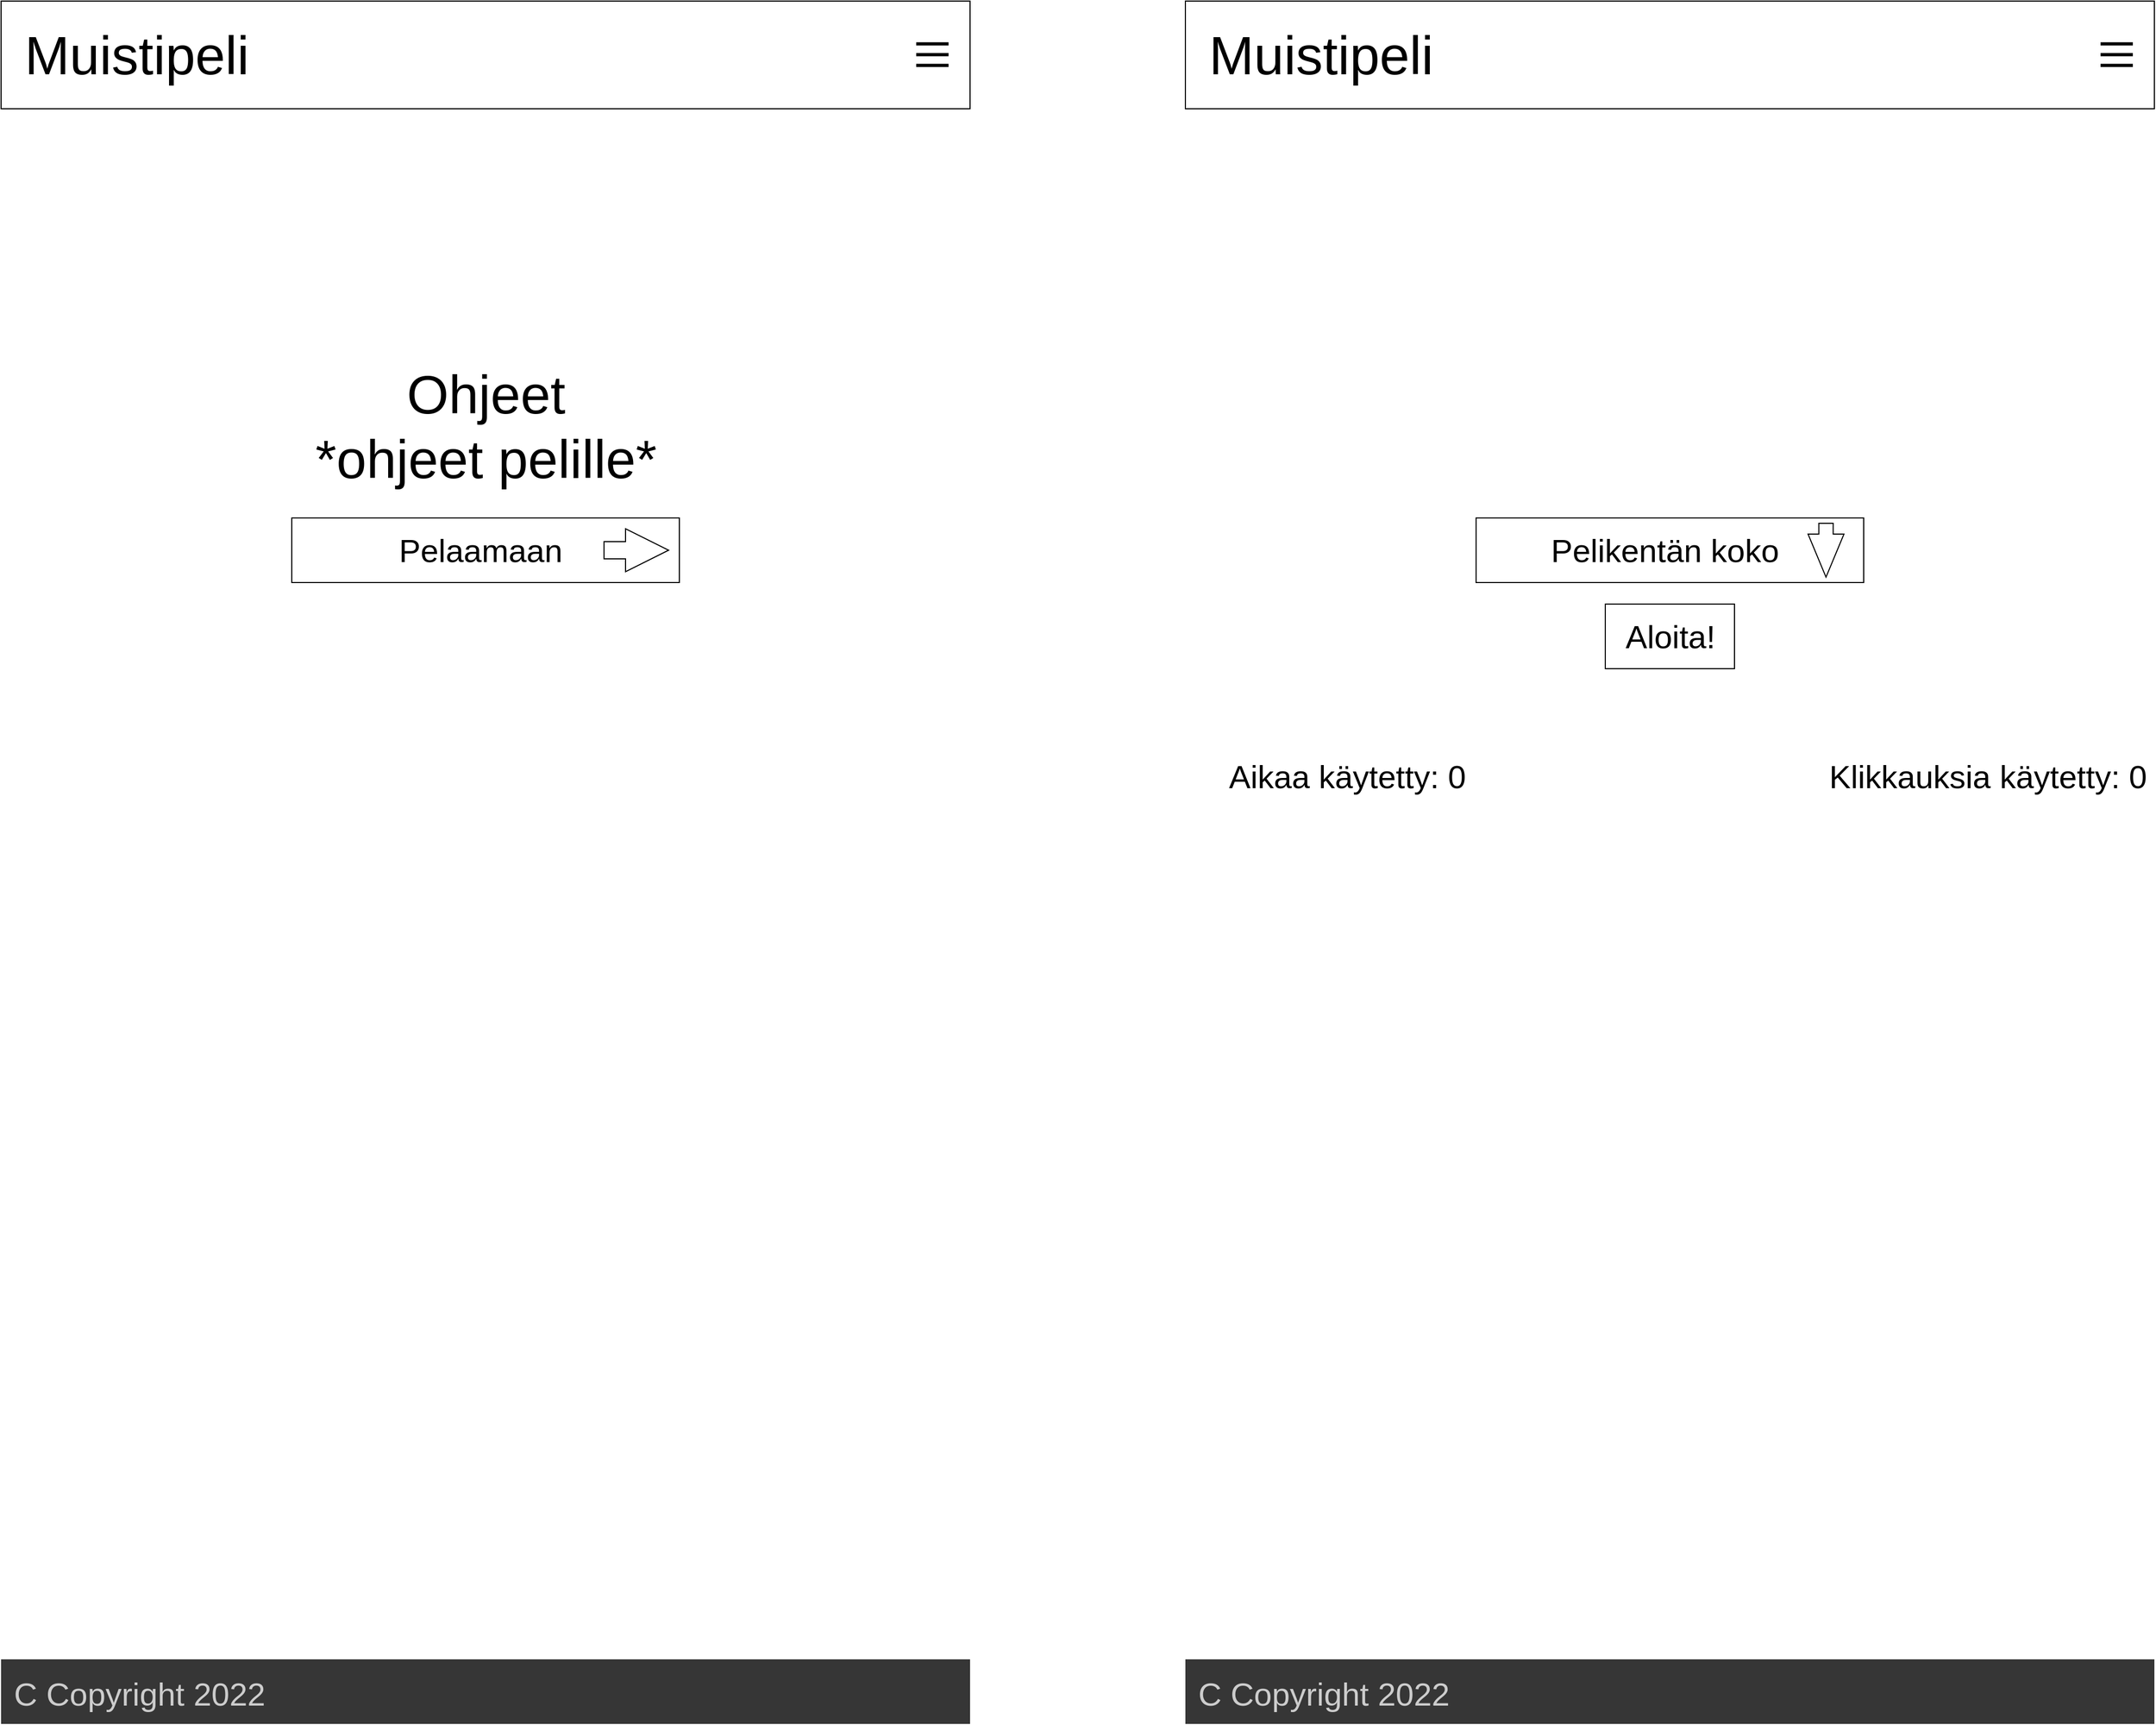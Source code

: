 <mxfile version="16.4.6" type="device"><diagram id="IzSZO6eIXm9UGyEz7oB-" name="Page-1"><mxGraphModel dx="2844" dy="1544" grid="1" gridSize="10" guides="1" tooltips="1" connect="1" arrows="1" fold="1" page="1" pageScale="1" pageWidth="900" pageHeight="1600" math="0" shadow="0"><root><mxCell id="0"/><mxCell id="1" parent="0"/><mxCell id="OAfk4wQyiWvGHQdiMOYI-1" value="" style="rounded=0;whiteSpace=wrap;html=1;" vertex="1" parent="1"><mxGeometry width="900" height="100" as="geometry"/></mxCell><mxCell id="OAfk4wQyiWvGHQdiMOYI-2" value="&lt;span style=&quot;font-size: 50px&quot;&gt;Muistipeli&lt;/span&gt;" style="text;html=1;resizable=0;autosize=1;align=left;verticalAlign=middle;points=[];fillColor=none;strokeColor=none;rounded=0;" vertex="1" parent="1"><mxGeometry x="20" y="35" width="220" height="30" as="geometry"/></mxCell><mxCell id="OAfk4wQyiWvGHQdiMOYI-3" value="Ohjeet&lt;br&gt;*ohjeet pelille*" style="text;html=1;resizable=0;autosize=1;align=center;verticalAlign=middle;points=[];fillColor=none;strokeColor=none;rounded=0;fontSize=50;" vertex="1" parent="1"><mxGeometry x="285" y="330" width="330" height="130" as="geometry"/></mxCell><mxCell id="OAfk4wQyiWvGHQdiMOYI-4" value="" style="verticalLabelPosition=bottom;verticalAlign=top;html=1;shape=mxgraph.basic.rect;fillColor2=none;strokeWidth=1;size=20;indent=5;fontSize=50;fillColor=#363636;strokeColor=none;shadow=0;" vertex="1" parent="1"><mxGeometry y="1540" width="900" height="60" as="geometry"/></mxCell><mxCell id="OAfk4wQyiWvGHQdiMOYI-5" value="&lt;font color=&quot;#cccccc&quot; style=&quot;font-size: 30px&quot;&gt;C Copyright 2022&lt;/font&gt;" style="text;html=1;resizable=0;autosize=1;align=left;verticalAlign=middle;points=[];fillColor=none;strokeColor=none;rounded=0;shadow=0;fontSize=50;" vertex="1" parent="1"><mxGeometry x="10" y="1530" width="250" height="70" as="geometry"/></mxCell><mxCell id="OAfk4wQyiWvGHQdiMOYI-11" value="" style="endArrow=none;html=1;rounded=0;fontSize=30;fontColor=#CCCCCC;strokeWidth=3;" edge="1" parent="1"><mxGeometry relative="1" as="geometry"><mxPoint x="850" y="39.8" as="sourcePoint"/><mxPoint x="880" y="39.8" as="targetPoint"/><Array as="points"><mxPoint x="870" y="39.8"/></Array></mxGeometry></mxCell><mxCell id="OAfk4wQyiWvGHQdiMOYI-12" value="" style="endArrow=none;html=1;rounded=0;fontSize=30;fontColor=#CCCCCC;strokeWidth=3;" edge="1" parent="1"><mxGeometry relative="1" as="geometry"><mxPoint x="850" y="49.8" as="sourcePoint"/><mxPoint x="880" y="49.8" as="targetPoint"/></mxGeometry></mxCell><mxCell id="OAfk4wQyiWvGHQdiMOYI-13" value="" style="endArrow=none;html=1;rounded=0;fontSize=30;fontColor=#CCCCCC;strokeWidth=3;" edge="1" parent="1"><mxGeometry relative="1" as="geometry"><mxPoint x="850" y="59.8" as="sourcePoint"/><mxPoint x="880" y="59.8" as="targetPoint"/></mxGeometry></mxCell><mxCell id="OAfk4wQyiWvGHQdiMOYI-14" value="" style="verticalLabelPosition=bottom;verticalAlign=top;html=1;shape=mxgraph.basic.rect;fillColor2=none;strokeWidth=1;size=20;indent=5;shadow=0;fontSize=30;fontColor=#CCCCCC;fillColor=#FFFFFF;" vertex="1" parent="1"><mxGeometry x="270" y="480" width="360" height="60" as="geometry"/></mxCell><mxCell id="OAfk4wQyiWvGHQdiMOYI-15" value="" style="html=1;shadow=0;dashed=0;align=center;verticalAlign=middle;shape=mxgraph.arrows2.arrow;dy=0.6;dx=40;notch=0;fontSize=30;fontColor=#CCCCCC;fillColor=#FFFFFF;" vertex="1" parent="1"><mxGeometry x="560" y="490" width="60" height="40" as="geometry"/></mxCell><mxCell id="OAfk4wQyiWvGHQdiMOYI-16" value="&lt;font color=&quot;#000000&quot;&gt;Pelaamaan&lt;/font&gt;" style="text;html=1;resizable=0;autosize=1;align=center;verticalAlign=middle;points=[];fillColor=none;strokeColor=none;rounded=0;shadow=0;fontSize=30;fontColor=#CCCCCC;" vertex="1" parent="1"><mxGeometry x="360" y="490" width="170" height="40" as="geometry"/></mxCell><mxCell id="OAfk4wQyiWvGHQdiMOYI-17" value="" style="rounded=0;whiteSpace=wrap;html=1;" vertex="1" parent="1"><mxGeometry x="1100" width="900" height="100" as="geometry"/></mxCell><mxCell id="OAfk4wQyiWvGHQdiMOYI-18" value="&lt;span style=&quot;font-size: 50px&quot;&gt;Muistipeli&lt;/span&gt;" style="text;html=1;resizable=0;autosize=1;align=left;verticalAlign=middle;points=[];fillColor=none;strokeColor=none;rounded=0;" vertex="1" parent="1"><mxGeometry x="1120" y="35" width="220" height="30" as="geometry"/></mxCell><mxCell id="OAfk4wQyiWvGHQdiMOYI-20" value="" style="verticalLabelPosition=bottom;verticalAlign=top;html=1;shape=mxgraph.basic.rect;fillColor2=none;strokeWidth=1;size=20;indent=5;fontSize=50;fillColor=#363636;strokeColor=none;shadow=0;" vertex="1" parent="1"><mxGeometry x="1100" y="1540" width="900" height="60" as="geometry"/></mxCell><mxCell id="OAfk4wQyiWvGHQdiMOYI-21" value="&lt;font color=&quot;#cccccc&quot; style=&quot;font-size: 30px&quot;&gt;C Copyright 2022&lt;/font&gt;" style="text;html=1;resizable=0;autosize=1;align=left;verticalAlign=middle;points=[];fillColor=none;strokeColor=none;rounded=0;shadow=0;fontSize=50;" vertex="1" parent="1"><mxGeometry x="1110" y="1530" width="250" height="70" as="geometry"/></mxCell><mxCell id="OAfk4wQyiWvGHQdiMOYI-22" value="" style="endArrow=none;html=1;rounded=0;fontSize=30;fontColor=#CCCCCC;strokeWidth=3;" edge="1" parent="1"><mxGeometry relative="1" as="geometry"><mxPoint x="1950" y="39.8" as="sourcePoint"/><mxPoint x="1980" y="39.8" as="targetPoint"/><Array as="points"><mxPoint x="1970" y="39.8"/></Array></mxGeometry></mxCell><mxCell id="OAfk4wQyiWvGHQdiMOYI-23" value="" style="endArrow=none;html=1;rounded=0;fontSize=30;fontColor=#CCCCCC;strokeWidth=3;" edge="1" parent="1"><mxGeometry relative="1" as="geometry"><mxPoint x="1950" y="49.8" as="sourcePoint"/><mxPoint x="1980" y="49.8" as="targetPoint"/></mxGeometry></mxCell><mxCell id="OAfk4wQyiWvGHQdiMOYI-24" value="" style="endArrow=none;html=1;rounded=0;fontSize=30;fontColor=#CCCCCC;strokeWidth=3;" edge="1" parent="1"><mxGeometry relative="1" as="geometry"><mxPoint x="1950" y="59.8" as="sourcePoint"/><mxPoint x="1980" y="59.8" as="targetPoint"/></mxGeometry></mxCell><mxCell id="OAfk4wQyiWvGHQdiMOYI-25" value="" style="verticalLabelPosition=bottom;verticalAlign=top;html=1;shape=mxgraph.basic.rect;fillColor2=none;strokeWidth=1;size=20;indent=5;shadow=0;fontSize=30;fontColor=#CCCCCC;fillColor=#FFFFFF;" vertex="1" parent="1"><mxGeometry x="1370" y="480" width="360" height="60" as="geometry"/></mxCell><mxCell id="OAfk4wQyiWvGHQdiMOYI-26" value="" style="html=1;shadow=0;dashed=0;align=center;verticalAlign=middle;shape=mxgraph.arrows2.arrow;dy=0.6;dx=40;notch=0;fontSize=30;fontColor=#CCCCCC;fillColor=#FFFFFF;rotation=90;" vertex="1" parent="1"><mxGeometry x="1670" y="493.34" width="50" height="33.33" as="geometry"/></mxCell><mxCell id="OAfk4wQyiWvGHQdiMOYI-27" value="&lt;font color=&quot;#000000&quot;&gt;Pelikentän koko&lt;/font&gt;" style="text;html=1;resizable=0;autosize=1;align=center;verticalAlign=middle;points=[];fillColor=none;strokeColor=none;rounded=0;shadow=0;fontSize=30;fontColor=#CCCCCC;" vertex="1" parent="1"><mxGeometry x="1430" y="490" width="230" height="40" as="geometry"/></mxCell><mxCell id="OAfk4wQyiWvGHQdiMOYI-29" value="" style="verticalLabelPosition=bottom;verticalAlign=top;html=1;shape=mxgraph.basic.rect;fillColor2=none;strokeWidth=1;size=20;indent=5;shadow=0;fontSize=30;fontColor=#000000;fillColor=#FFFFFF;" vertex="1" parent="1"><mxGeometry x="1490" y="560" width="120" height="60" as="geometry"/></mxCell><mxCell id="OAfk4wQyiWvGHQdiMOYI-30" value="Aloita!" style="text;html=1;resizable=0;autosize=1;align=center;verticalAlign=middle;points=[];fillColor=none;strokeColor=none;rounded=0;shadow=0;fontSize=30;fontColor=#000000;" vertex="1" parent="1"><mxGeometry x="1500" y="570" width="100" height="40" as="geometry"/></mxCell><mxCell id="OAfk4wQyiWvGHQdiMOYI-31" value="Aikaa käytetty: 0" style="text;html=1;resizable=0;autosize=1;align=center;verticalAlign=middle;points=[];fillColor=none;strokeColor=none;rounded=0;shadow=0;fontSize=30;fontColor=#000000;" vertex="1" parent="1"><mxGeometry x="1130" y="700" width="240" height="40" as="geometry"/></mxCell><mxCell id="OAfk4wQyiWvGHQdiMOYI-32" value="Klikkauksia käytetty: 0" style="text;html=1;resizable=0;autosize=1;align=center;verticalAlign=middle;points=[];fillColor=none;strokeColor=none;rounded=0;shadow=0;fontSize=30;fontColor=#000000;" vertex="1" parent="1"><mxGeometry x="1690" y="700" width="310" height="40" as="geometry"/></mxCell></root></mxGraphModel></diagram></mxfile>
